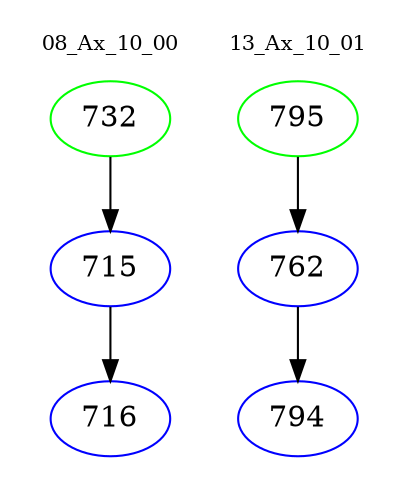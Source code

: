 digraph{
subgraph cluster_0 {
color = white
label = "08_Ax_10_00";
fontsize=10;
T0_732 [label="732", color="green"]
T0_732 -> T0_715 [color="black"]
T0_715 [label="715", color="blue"]
T0_715 -> T0_716 [color="black"]
T0_716 [label="716", color="blue"]
}
subgraph cluster_1 {
color = white
label = "13_Ax_10_01";
fontsize=10;
T1_795 [label="795", color="green"]
T1_795 -> T1_762 [color="black"]
T1_762 [label="762", color="blue"]
T1_762 -> T1_794 [color="black"]
T1_794 [label="794", color="blue"]
}
}
